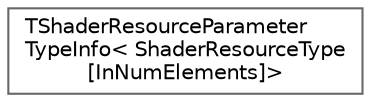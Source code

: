 digraph "Graphical Class Hierarchy"
{
 // INTERACTIVE_SVG=YES
 // LATEX_PDF_SIZE
  bgcolor="transparent";
  edge [fontname=Helvetica,fontsize=10,labelfontname=Helvetica,labelfontsize=10];
  node [fontname=Helvetica,fontsize=10,shape=box,height=0.2,width=0.4];
  rankdir="LR";
  Node0 [id="Node000000",label="TShaderResourceParameter\lTypeInfo\< ShaderResourceType\l[InNumElements]\>",height=0.2,width=0.4,color="grey40", fillcolor="white", style="filled",URL="$d7/dcd/structTShaderResourceParameterTypeInfo_3_01ShaderResourceType_0fInNumElements_0e_4.html",tooltip=" "];
}
